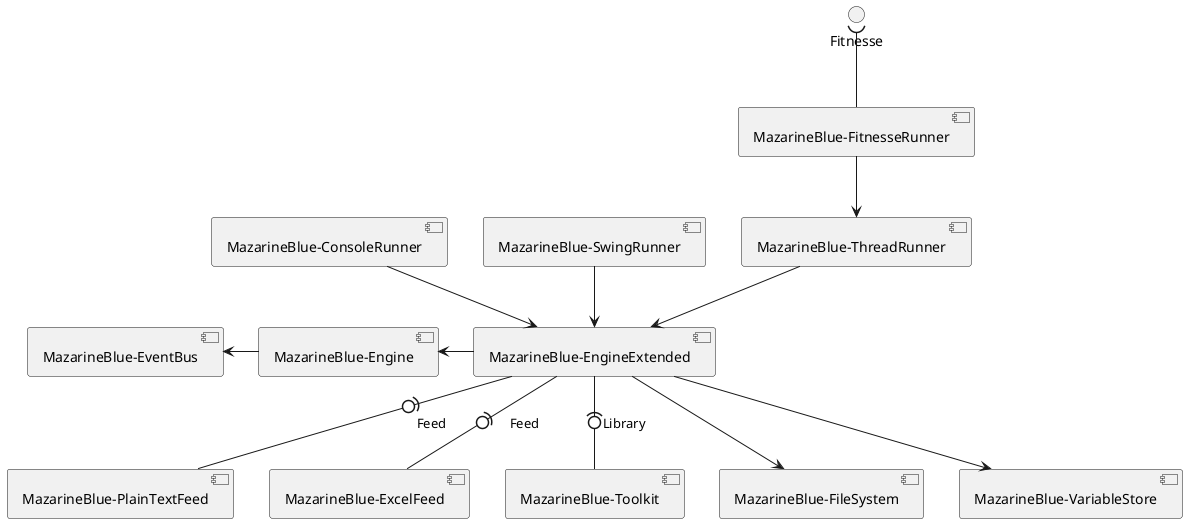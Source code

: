 @startuml
[MazarineBlue-EventBus] <- [MazarineBlue-Engine]
[MazarineBlue-Engine] <- [MazarineBlue-EngineExtended]

[MazarineBlue-EngineExtended] -(0- [MazarineBlue-PlainTextFeed]: Feed
[MazarineBlue-EngineExtended] -(0- [MazarineBlue-ExcelFeed]: Feed
[MazarineBlue-EngineExtended] -(0- [MazarineBlue-Toolkit]: Library

[MazarineBlue-EngineExtended] --> [MazarineBlue-FileSystem]
[MazarineBlue-EngineExtended] --> [MazarineBlue-VariableStore]

[MazarineBlue-ConsoleRunner] --> [MazarineBlue-EngineExtended]
[MazarineBlue-SwingRunner] --> [MazarineBlue-EngineExtended]
[MazarineBlue-ThreadRunner] --> [MazarineBlue-EngineExtended]
[MazarineBlue-FitnesseRunner] --> [MazarineBlue-ThreadRunner]

Fitnesse )-- [MazarineBlue-FitnesseRunner]
@enduml
